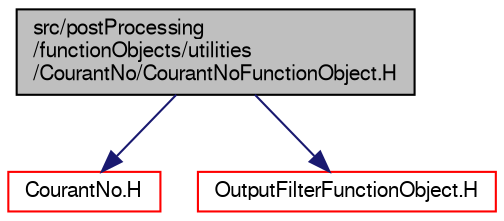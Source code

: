 digraph "src/postProcessing/functionObjects/utilities/CourantNo/CourantNoFunctionObject.H"
{
  bgcolor="transparent";
  edge [fontname="FreeSans",fontsize="10",labelfontname="FreeSans",labelfontsize="10"];
  node [fontname="FreeSans",fontsize="10",shape=record];
  Node0 [label="src/postProcessing\l/functionObjects/utilities\l/CourantNo/CourantNoFunctionObject.H",height=0.2,width=0.4,color="black", fillcolor="grey75", style="filled", fontcolor="black"];
  Node0 -> Node1 [color="midnightblue",fontsize="10",style="solid",fontname="FreeSans"];
  Node1 [label="CourantNo.H",height=0.2,width=0.4,color="red",URL="$a39350.html"];
  Node0 -> Node68 [color="midnightblue",fontsize="10",style="solid",fontname="FreeSans"];
  Node68 [label="OutputFilterFunctionObject.H",height=0.2,width=0.4,color="red",URL="$a08975.html"];
}
